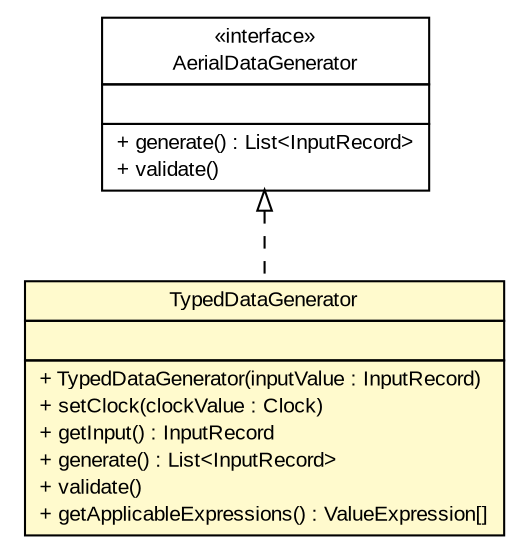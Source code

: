 #!/usr/local/bin/dot
#
# Class diagram 
# Generated by UMLGraph version R5_6 (http://www.umlgraph.org/)
#

digraph G {
	edge [fontname="arial",fontsize=10,labelfontname="arial",labelfontsize=10];
	node [fontname="arial",fontsize=10,shape=plaintext];
	nodesep=0.25;
	ranksep=0.5;
	// com.github.mkolisnyk.aerial.AerialDataGenerator
	c3657 [label=<<table title="com.github.mkolisnyk.aerial.AerialDataGenerator" border="0" cellborder="1" cellspacing="0" cellpadding="2" port="p" href="../AerialDataGenerator.html">
		<tr><td><table border="0" cellspacing="0" cellpadding="1">
<tr><td align="center" balign="center"> &#171;interface&#187; </td></tr>
<tr><td align="center" balign="center"> AerialDataGenerator </td></tr>
		</table></td></tr>
		<tr><td><table border="0" cellspacing="0" cellpadding="1">
<tr><td align="left" balign="left">  </td></tr>
		</table></td></tr>
		<tr><td><table border="0" cellspacing="0" cellpadding="1">
<tr><td align="left" balign="left"> + generate() : List&lt;InputRecord&gt; </td></tr>
<tr><td align="left" balign="left"> + validate() </td></tr>
		</table></td></tr>
		</table>>, URL="../AerialDataGenerator.html", fontname="arial", fontcolor="black", fontsize=10.0];
	// com.github.mkolisnyk.aerial.datagenerators.TypedDataGenerator
	c3676 [label=<<table title="com.github.mkolisnyk.aerial.datagenerators.TypedDataGenerator" border="0" cellborder="1" cellspacing="0" cellpadding="2" port="p" bgcolor="lemonChiffon" href="./TypedDataGenerator.html">
		<tr><td><table border="0" cellspacing="0" cellpadding="1">
<tr><td align="center" balign="center"> TypedDataGenerator </td></tr>
		</table></td></tr>
		<tr><td><table border="0" cellspacing="0" cellpadding="1">
<tr><td align="left" balign="left">  </td></tr>
		</table></td></tr>
		<tr><td><table border="0" cellspacing="0" cellpadding="1">
<tr><td align="left" balign="left"> + TypedDataGenerator(inputValue : InputRecord) </td></tr>
<tr><td align="left" balign="left"> + setClock(clockValue : Clock) </td></tr>
<tr><td align="left" balign="left"> + getInput() : InputRecord </td></tr>
<tr><td align="left" balign="left"> + generate() : List&lt;InputRecord&gt; </td></tr>
<tr><td align="left" balign="left"> + validate() </td></tr>
<tr><td align="left" balign="left"> + getApplicableExpressions() : ValueExpression[] </td></tr>
		</table></td></tr>
		</table>>, URL="./TypedDataGenerator.html", fontname="arial", fontcolor="black", fontsize=10.0];
	//com.github.mkolisnyk.aerial.datagenerators.TypedDataGenerator implements com.github.mkolisnyk.aerial.AerialDataGenerator
	c3657:p -> c3676:p [dir=back,arrowtail=empty,style=dashed];
}

